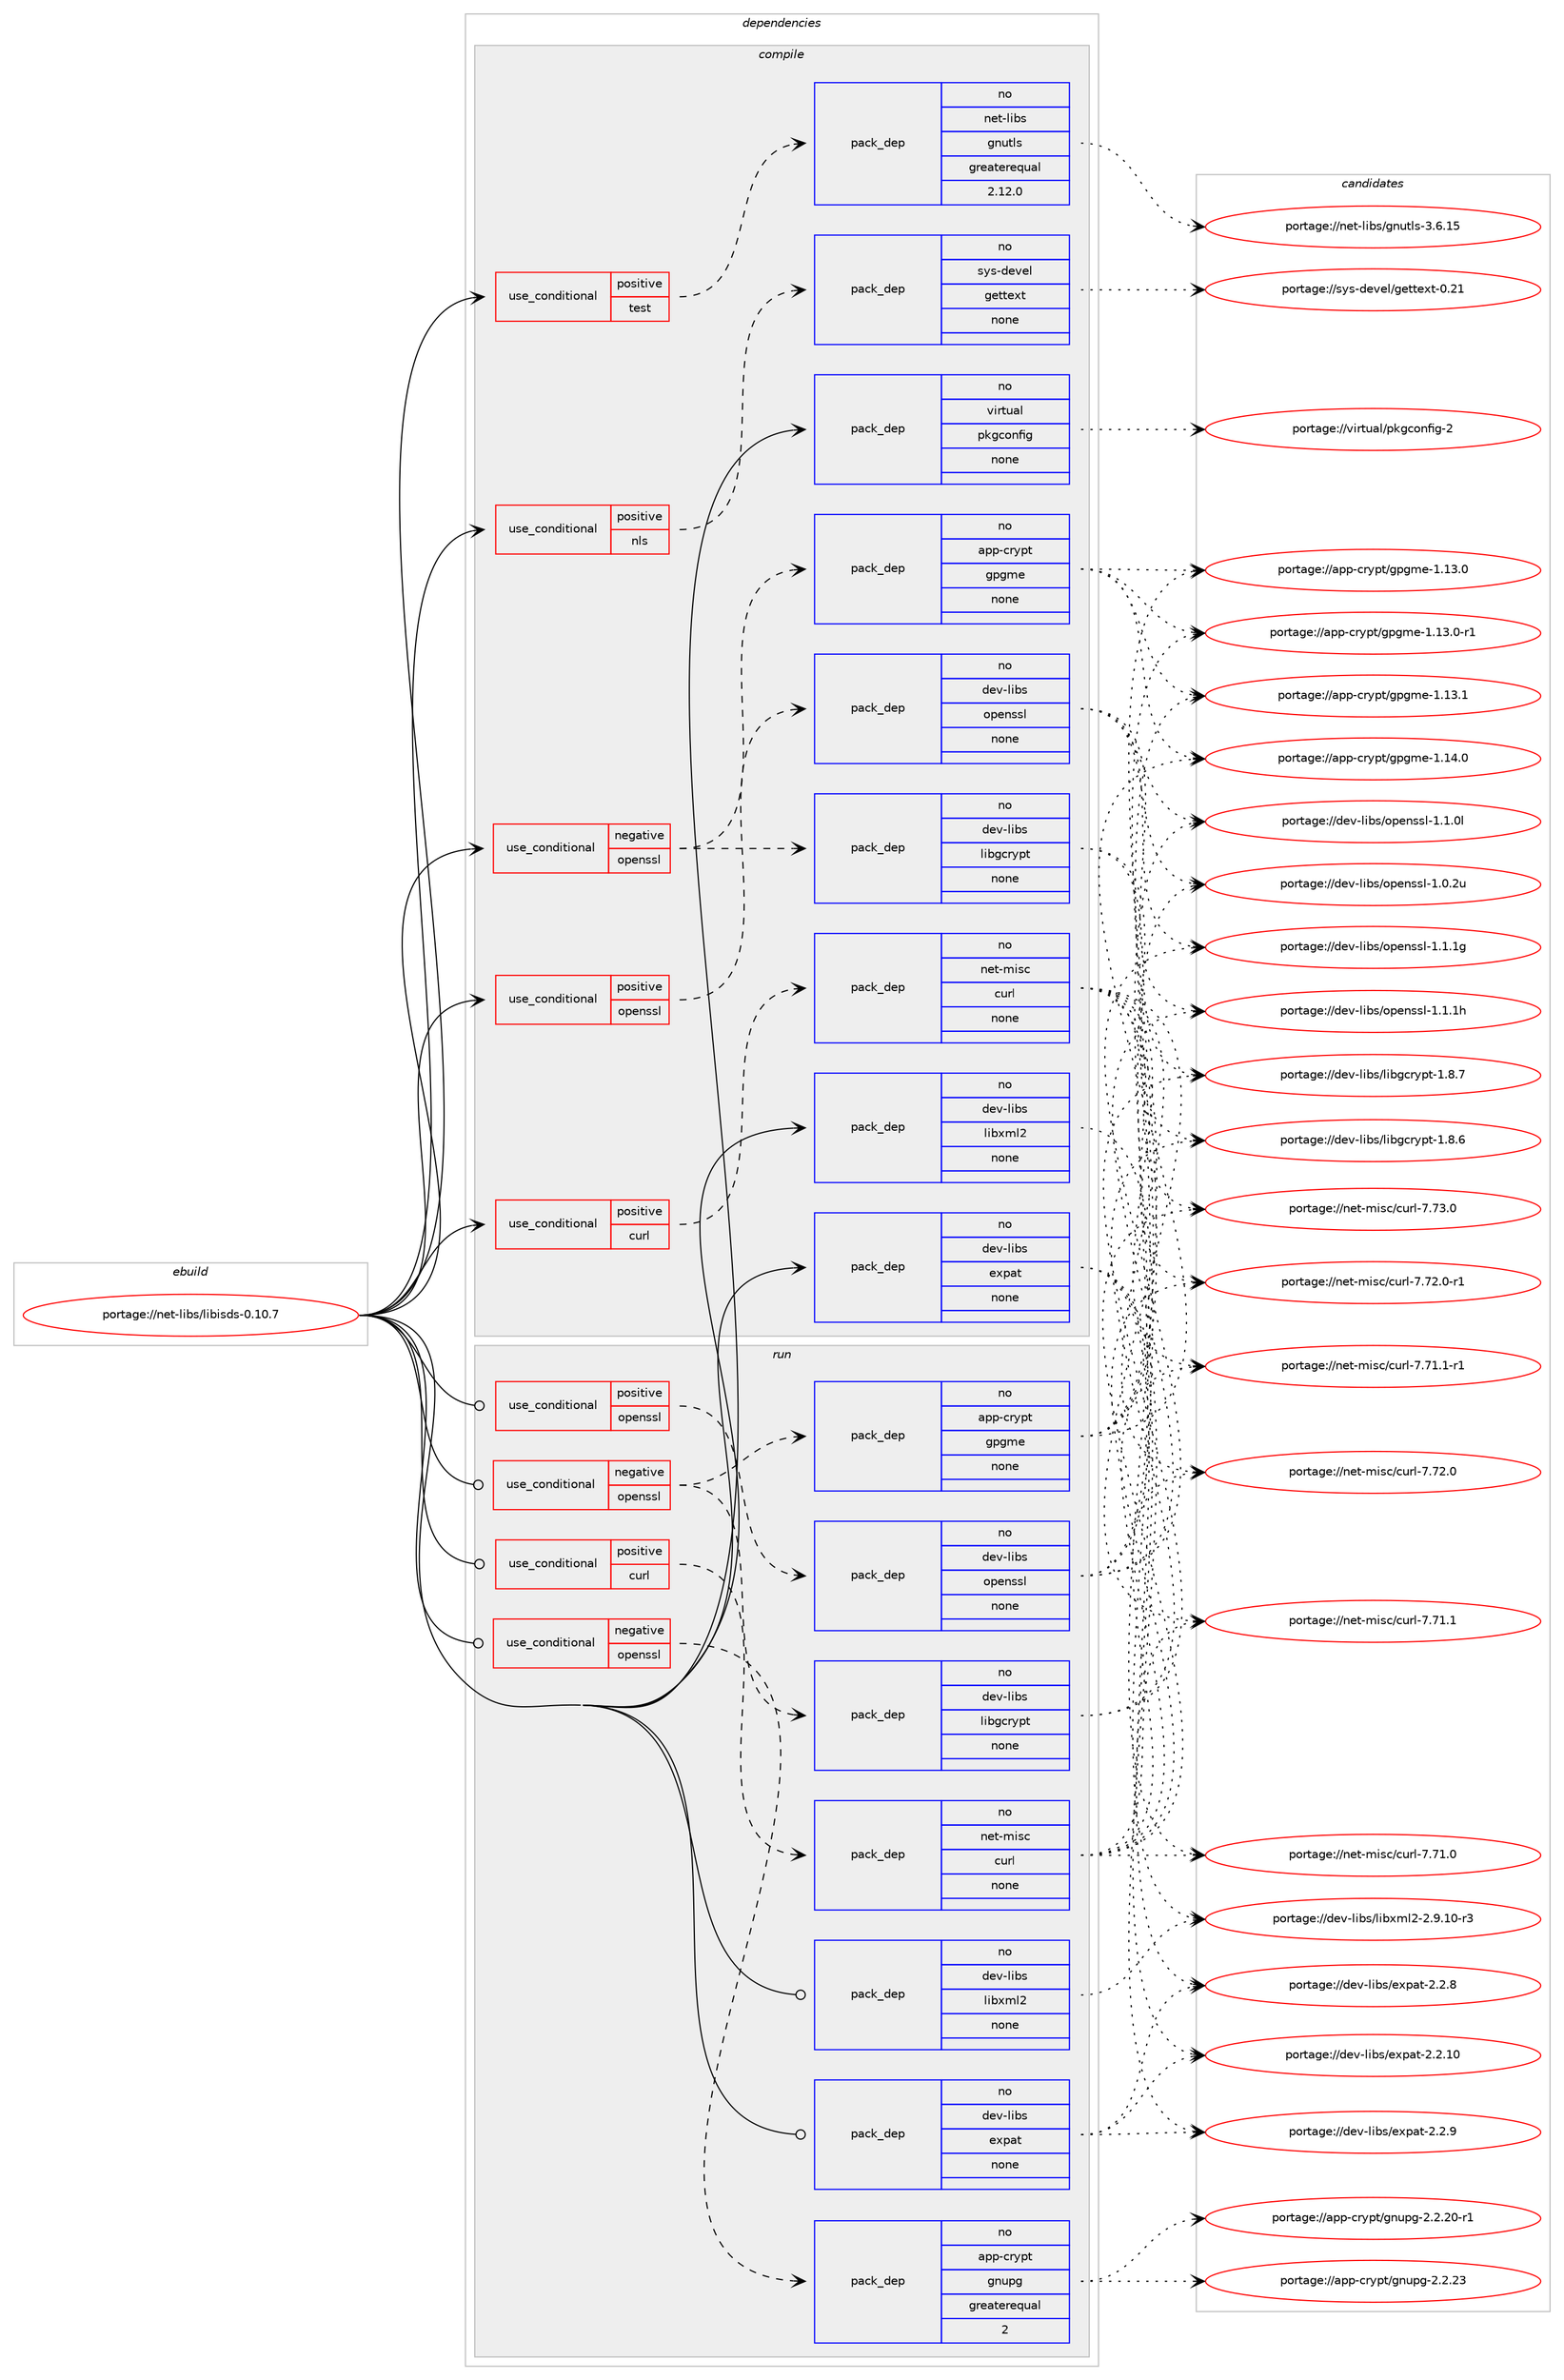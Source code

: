 digraph prolog {

# *************
# Graph options
# *************

newrank=true;
concentrate=true;
compound=true;
graph [rankdir=LR,fontname=Helvetica,fontsize=10,ranksep=1.5];#, ranksep=2.5, nodesep=0.2];
edge  [arrowhead=vee];
node  [fontname=Helvetica,fontsize=10];

# **********
# The ebuild
# **********

subgraph cluster_leftcol {
color=gray;
rank=same;
label=<<i>ebuild</i>>;
id [label="portage://net-libs/libisds-0.10.7", color=red, width=4, href="../net-libs/libisds-0.10.7.svg"];
}

# ****************
# The dependencies
# ****************

subgraph cluster_midcol {
color=gray;
label=<<i>dependencies</i>>;
subgraph cluster_compile {
fillcolor="#eeeeee";
style=filled;
label=<<i>compile</i>>;
subgraph cond680 {
dependency3878 [label=<<TABLE BORDER="0" CELLBORDER="1" CELLSPACING="0" CELLPADDING="4"><TR><TD ROWSPAN="3" CELLPADDING="10">use_conditional</TD></TR><TR><TD>negative</TD></TR><TR><TD>openssl</TD></TR></TABLE>>, shape=none, color=red];
subgraph pack3155 {
dependency3879 [label=<<TABLE BORDER="0" CELLBORDER="1" CELLSPACING="0" CELLPADDING="4" WIDTH="220"><TR><TD ROWSPAN="6" CELLPADDING="30">pack_dep</TD></TR><TR><TD WIDTH="110">no</TD></TR><TR><TD>app-crypt</TD></TR><TR><TD>gpgme</TD></TR><TR><TD>none</TD></TR><TR><TD></TD></TR></TABLE>>, shape=none, color=blue];
}
dependency3878:e -> dependency3879:w [weight=20,style="dashed",arrowhead="vee"];
subgraph pack3156 {
dependency3880 [label=<<TABLE BORDER="0" CELLBORDER="1" CELLSPACING="0" CELLPADDING="4" WIDTH="220"><TR><TD ROWSPAN="6" CELLPADDING="30">pack_dep</TD></TR><TR><TD WIDTH="110">no</TD></TR><TR><TD>dev-libs</TD></TR><TR><TD>libgcrypt</TD></TR><TR><TD>none</TD></TR><TR><TD></TD></TR></TABLE>>, shape=none, color=blue];
}
dependency3878:e -> dependency3880:w [weight=20,style="dashed",arrowhead="vee"];
}
id:e -> dependency3878:w [weight=20,style="solid",arrowhead="vee"];
subgraph cond681 {
dependency3881 [label=<<TABLE BORDER="0" CELLBORDER="1" CELLSPACING="0" CELLPADDING="4"><TR><TD ROWSPAN="3" CELLPADDING="10">use_conditional</TD></TR><TR><TD>positive</TD></TR><TR><TD>curl</TD></TR></TABLE>>, shape=none, color=red];
subgraph pack3157 {
dependency3882 [label=<<TABLE BORDER="0" CELLBORDER="1" CELLSPACING="0" CELLPADDING="4" WIDTH="220"><TR><TD ROWSPAN="6" CELLPADDING="30">pack_dep</TD></TR><TR><TD WIDTH="110">no</TD></TR><TR><TD>net-misc</TD></TR><TR><TD>curl</TD></TR><TR><TD>none</TD></TR><TR><TD></TD></TR></TABLE>>, shape=none, color=blue];
}
dependency3881:e -> dependency3882:w [weight=20,style="dashed",arrowhead="vee"];
}
id:e -> dependency3881:w [weight=20,style="solid",arrowhead="vee"];
subgraph cond682 {
dependency3883 [label=<<TABLE BORDER="0" CELLBORDER="1" CELLSPACING="0" CELLPADDING="4"><TR><TD ROWSPAN="3" CELLPADDING="10">use_conditional</TD></TR><TR><TD>positive</TD></TR><TR><TD>nls</TD></TR></TABLE>>, shape=none, color=red];
subgraph pack3158 {
dependency3884 [label=<<TABLE BORDER="0" CELLBORDER="1" CELLSPACING="0" CELLPADDING="4" WIDTH="220"><TR><TD ROWSPAN="6" CELLPADDING="30">pack_dep</TD></TR><TR><TD WIDTH="110">no</TD></TR><TR><TD>sys-devel</TD></TR><TR><TD>gettext</TD></TR><TR><TD>none</TD></TR><TR><TD></TD></TR></TABLE>>, shape=none, color=blue];
}
dependency3883:e -> dependency3884:w [weight=20,style="dashed",arrowhead="vee"];
}
id:e -> dependency3883:w [weight=20,style="solid",arrowhead="vee"];
subgraph cond683 {
dependency3885 [label=<<TABLE BORDER="0" CELLBORDER="1" CELLSPACING="0" CELLPADDING="4"><TR><TD ROWSPAN="3" CELLPADDING="10">use_conditional</TD></TR><TR><TD>positive</TD></TR><TR><TD>openssl</TD></TR></TABLE>>, shape=none, color=red];
subgraph pack3159 {
dependency3886 [label=<<TABLE BORDER="0" CELLBORDER="1" CELLSPACING="0" CELLPADDING="4" WIDTH="220"><TR><TD ROWSPAN="6" CELLPADDING="30">pack_dep</TD></TR><TR><TD WIDTH="110">no</TD></TR><TR><TD>dev-libs</TD></TR><TR><TD>openssl</TD></TR><TR><TD>none</TD></TR><TR><TD></TD></TR></TABLE>>, shape=none, color=blue];
}
dependency3885:e -> dependency3886:w [weight=20,style="dashed",arrowhead="vee"];
}
id:e -> dependency3885:w [weight=20,style="solid",arrowhead="vee"];
subgraph cond684 {
dependency3887 [label=<<TABLE BORDER="0" CELLBORDER="1" CELLSPACING="0" CELLPADDING="4"><TR><TD ROWSPAN="3" CELLPADDING="10">use_conditional</TD></TR><TR><TD>positive</TD></TR><TR><TD>test</TD></TR></TABLE>>, shape=none, color=red];
subgraph pack3160 {
dependency3888 [label=<<TABLE BORDER="0" CELLBORDER="1" CELLSPACING="0" CELLPADDING="4" WIDTH="220"><TR><TD ROWSPAN="6" CELLPADDING="30">pack_dep</TD></TR><TR><TD WIDTH="110">no</TD></TR><TR><TD>net-libs</TD></TR><TR><TD>gnutls</TD></TR><TR><TD>greaterequal</TD></TR><TR><TD>2.12.0</TD></TR></TABLE>>, shape=none, color=blue];
}
dependency3887:e -> dependency3888:w [weight=20,style="dashed",arrowhead="vee"];
}
id:e -> dependency3887:w [weight=20,style="solid",arrowhead="vee"];
subgraph pack3161 {
dependency3889 [label=<<TABLE BORDER="0" CELLBORDER="1" CELLSPACING="0" CELLPADDING="4" WIDTH="220"><TR><TD ROWSPAN="6" CELLPADDING="30">pack_dep</TD></TR><TR><TD WIDTH="110">no</TD></TR><TR><TD>dev-libs</TD></TR><TR><TD>expat</TD></TR><TR><TD>none</TD></TR><TR><TD></TD></TR></TABLE>>, shape=none, color=blue];
}
id:e -> dependency3889:w [weight=20,style="solid",arrowhead="vee"];
subgraph pack3162 {
dependency3890 [label=<<TABLE BORDER="0" CELLBORDER="1" CELLSPACING="0" CELLPADDING="4" WIDTH="220"><TR><TD ROWSPAN="6" CELLPADDING="30">pack_dep</TD></TR><TR><TD WIDTH="110">no</TD></TR><TR><TD>dev-libs</TD></TR><TR><TD>libxml2</TD></TR><TR><TD>none</TD></TR><TR><TD></TD></TR></TABLE>>, shape=none, color=blue];
}
id:e -> dependency3890:w [weight=20,style="solid",arrowhead="vee"];
subgraph pack3163 {
dependency3891 [label=<<TABLE BORDER="0" CELLBORDER="1" CELLSPACING="0" CELLPADDING="4" WIDTH="220"><TR><TD ROWSPAN="6" CELLPADDING="30">pack_dep</TD></TR><TR><TD WIDTH="110">no</TD></TR><TR><TD>virtual</TD></TR><TR><TD>pkgconfig</TD></TR><TR><TD>none</TD></TR><TR><TD></TD></TR></TABLE>>, shape=none, color=blue];
}
id:e -> dependency3891:w [weight=20,style="solid",arrowhead="vee"];
}
subgraph cluster_compileandrun {
fillcolor="#eeeeee";
style=filled;
label=<<i>compile and run</i>>;
}
subgraph cluster_run {
fillcolor="#eeeeee";
style=filled;
label=<<i>run</i>>;
subgraph cond685 {
dependency3892 [label=<<TABLE BORDER="0" CELLBORDER="1" CELLSPACING="0" CELLPADDING="4"><TR><TD ROWSPAN="3" CELLPADDING="10">use_conditional</TD></TR><TR><TD>negative</TD></TR><TR><TD>openssl</TD></TR></TABLE>>, shape=none, color=red];
subgraph pack3164 {
dependency3893 [label=<<TABLE BORDER="0" CELLBORDER="1" CELLSPACING="0" CELLPADDING="4" WIDTH="220"><TR><TD ROWSPAN="6" CELLPADDING="30">pack_dep</TD></TR><TR><TD WIDTH="110">no</TD></TR><TR><TD>app-crypt</TD></TR><TR><TD>gnupg</TD></TR><TR><TD>greaterequal</TD></TR><TR><TD>2</TD></TR></TABLE>>, shape=none, color=blue];
}
dependency3892:e -> dependency3893:w [weight=20,style="dashed",arrowhead="vee"];
}
id:e -> dependency3892:w [weight=20,style="solid",arrowhead="odot"];
subgraph cond686 {
dependency3894 [label=<<TABLE BORDER="0" CELLBORDER="1" CELLSPACING="0" CELLPADDING="4"><TR><TD ROWSPAN="3" CELLPADDING="10">use_conditional</TD></TR><TR><TD>negative</TD></TR><TR><TD>openssl</TD></TR></TABLE>>, shape=none, color=red];
subgraph pack3165 {
dependency3895 [label=<<TABLE BORDER="0" CELLBORDER="1" CELLSPACING="0" CELLPADDING="4" WIDTH="220"><TR><TD ROWSPAN="6" CELLPADDING="30">pack_dep</TD></TR><TR><TD WIDTH="110">no</TD></TR><TR><TD>app-crypt</TD></TR><TR><TD>gpgme</TD></TR><TR><TD>none</TD></TR><TR><TD></TD></TR></TABLE>>, shape=none, color=blue];
}
dependency3894:e -> dependency3895:w [weight=20,style="dashed",arrowhead="vee"];
subgraph pack3166 {
dependency3896 [label=<<TABLE BORDER="0" CELLBORDER="1" CELLSPACING="0" CELLPADDING="4" WIDTH="220"><TR><TD ROWSPAN="6" CELLPADDING="30">pack_dep</TD></TR><TR><TD WIDTH="110">no</TD></TR><TR><TD>dev-libs</TD></TR><TR><TD>libgcrypt</TD></TR><TR><TD>none</TD></TR><TR><TD></TD></TR></TABLE>>, shape=none, color=blue];
}
dependency3894:e -> dependency3896:w [weight=20,style="dashed",arrowhead="vee"];
}
id:e -> dependency3894:w [weight=20,style="solid",arrowhead="odot"];
subgraph cond687 {
dependency3897 [label=<<TABLE BORDER="0" CELLBORDER="1" CELLSPACING="0" CELLPADDING="4"><TR><TD ROWSPAN="3" CELLPADDING="10">use_conditional</TD></TR><TR><TD>positive</TD></TR><TR><TD>curl</TD></TR></TABLE>>, shape=none, color=red];
subgraph pack3167 {
dependency3898 [label=<<TABLE BORDER="0" CELLBORDER="1" CELLSPACING="0" CELLPADDING="4" WIDTH="220"><TR><TD ROWSPAN="6" CELLPADDING="30">pack_dep</TD></TR><TR><TD WIDTH="110">no</TD></TR><TR><TD>net-misc</TD></TR><TR><TD>curl</TD></TR><TR><TD>none</TD></TR><TR><TD></TD></TR></TABLE>>, shape=none, color=blue];
}
dependency3897:e -> dependency3898:w [weight=20,style="dashed",arrowhead="vee"];
}
id:e -> dependency3897:w [weight=20,style="solid",arrowhead="odot"];
subgraph cond688 {
dependency3899 [label=<<TABLE BORDER="0" CELLBORDER="1" CELLSPACING="0" CELLPADDING="4"><TR><TD ROWSPAN="3" CELLPADDING="10">use_conditional</TD></TR><TR><TD>positive</TD></TR><TR><TD>openssl</TD></TR></TABLE>>, shape=none, color=red];
subgraph pack3168 {
dependency3900 [label=<<TABLE BORDER="0" CELLBORDER="1" CELLSPACING="0" CELLPADDING="4" WIDTH="220"><TR><TD ROWSPAN="6" CELLPADDING="30">pack_dep</TD></TR><TR><TD WIDTH="110">no</TD></TR><TR><TD>dev-libs</TD></TR><TR><TD>openssl</TD></TR><TR><TD>none</TD></TR><TR><TD></TD></TR></TABLE>>, shape=none, color=blue];
}
dependency3899:e -> dependency3900:w [weight=20,style="dashed",arrowhead="vee"];
}
id:e -> dependency3899:w [weight=20,style="solid",arrowhead="odot"];
subgraph pack3169 {
dependency3901 [label=<<TABLE BORDER="0" CELLBORDER="1" CELLSPACING="0" CELLPADDING="4" WIDTH="220"><TR><TD ROWSPAN="6" CELLPADDING="30">pack_dep</TD></TR><TR><TD WIDTH="110">no</TD></TR><TR><TD>dev-libs</TD></TR><TR><TD>expat</TD></TR><TR><TD>none</TD></TR><TR><TD></TD></TR></TABLE>>, shape=none, color=blue];
}
id:e -> dependency3901:w [weight=20,style="solid",arrowhead="odot"];
subgraph pack3170 {
dependency3902 [label=<<TABLE BORDER="0" CELLBORDER="1" CELLSPACING="0" CELLPADDING="4" WIDTH="220"><TR><TD ROWSPAN="6" CELLPADDING="30">pack_dep</TD></TR><TR><TD WIDTH="110">no</TD></TR><TR><TD>dev-libs</TD></TR><TR><TD>libxml2</TD></TR><TR><TD>none</TD></TR><TR><TD></TD></TR></TABLE>>, shape=none, color=blue];
}
id:e -> dependency3902:w [weight=20,style="solid",arrowhead="odot"];
}
}

# **************
# The candidates
# **************

subgraph cluster_choices {
rank=same;
color=gray;
label=<<i>candidates</i>>;

subgraph choice3155 {
color=black;
nodesep=1;
choice9711211245991141211121164710311210310910145494649524648 [label="portage://app-crypt/gpgme-1.14.0", color=red, width=4,href="../app-crypt/gpgme-1.14.0.svg"];
choice9711211245991141211121164710311210310910145494649514649 [label="portage://app-crypt/gpgme-1.13.1", color=red, width=4,href="../app-crypt/gpgme-1.13.1.svg"];
choice97112112459911412111211647103112103109101454946495146484511449 [label="portage://app-crypt/gpgme-1.13.0-r1", color=red, width=4,href="../app-crypt/gpgme-1.13.0-r1.svg"];
choice9711211245991141211121164710311210310910145494649514648 [label="portage://app-crypt/gpgme-1.13.0", color=red, width=4,href="../app-crypt/gpgme-1.13.0.svg"];
dependency3879:e -> choice9711211245991141211121164710311210310910145494649524648:w [style=dotted,weight="100"];
dependency3879:e -> choice9711211245991141211121164710311210310910145494649514649:w [style=dotted,weight="100"];
dependency3879:e -> choice97112112459911412111211647103112103109101454946495146484511449:w [style=dotted,weight="100"];
dependency3879:e -> choice9711211245991141211121164710311210310910145494649514648:w [style=dotted,weight="100"];
}
subgraph choice3156 {
color=black;
nodesep=1;
choice1001011184510810598115471081059810399114121112116454946564655 [label="portage://dev-libs/libgcrypt-1.8.7", color=red, width=4,href="../dev-libs/libgcrypt-1.8.7.svg"];
choice1001011184510810598115471081059810399114121112116454946564654 [label="portage://dev-libs/libgcrypt-1.8.6", color=red, width=4,href="../dev-libs/libgcrypt-1.8.6.svg"];
dependency3880:e -> choice1001011184510810598115471081059810399114121112116454946564655:w [style=dotted,weight="100"];
dependency3880:e -> choice1001011184510810598115471081059810399114121112116454946564654:w [style=dotted,weight="100"];
}
subgraph choice3157 {
color=black;
nodesep=1;
choice1101011164510910511599479911711410845554655514648 [label="portage://net-misc/curl-7.73.0", color=red, width=4,href="../net-misc/curl-7.73.0.svg"];
choice11010111645109105115994799117114108455546555046484511449 [label="portage://net-misc/curl-7.72.0-r1", color=red, width=4,href="../net-misc/curl-7.72.0-r1.svg"];
choice1101011164510910511599479911711410845554655504648 [label="portage://net-misc/curl-7.72.0", color=red, width=4,href="../net-misc/curl-7.72.0.svg"];
choice11010111645109105115994799117114108455546554946494511449 [label="portage://net-misc/curl-7.71.1-r1", color=red, width=4,href="../net-misc/curl-7.71.1-r1.svg"];
choice1101011164510910511599479911711410845554655494649 [label="portage://net-misc/curl-7.71.1", color=red, width=4,href="../net-misc/curl-7.71.1.svg"];
choice1101011164510910511599479911711410845554655494648 [label="portage://net-misc/curl-7.71.0", color=red, width=4,href="../net-misc/curl-7.71.0.svg"];
dependency3882:e -> choice1101011164510910511599479911711410845554655514648:w [style=dotted,weight="100"];
dependency3882:e -> choice11010111645109105115994799117114108455546555046484511449:w [style=dotted,weight="100"];
dependency3882:e -> choice1101011164510910511599479911711410845554655504648:w [style=dotted,weight="100"];
dependency3882:e -> choice11010111645109105115994799117114108455546554946494511449:w [style=dotted,weight="100"];
dependency3882:e -> choice1101011164510910511599479911711410845554655494649:w [style=dotted,weight="100"];
dependency3882:e -> choice1101011164510910511599479911711410845554655494648:w [style=dotted,weight="100"];
}
subgraph choice3158 {
color=black;
nodesep=1;
choice11512111545100101118101108471031011161161011201164548465049 [label="portage://sys-devel/gettext-0.21", color=red, width=4,href="../sys-devel/gettext-0.21.svg"];
dependency3884:e -> choice11512111545100101118101108471031011161161011201164548465049:w [style=dotted,weight="100"];
}
subgraph choice3159 {
color=black;
nodesep=1;
choice100101118451081059811547111112101110115115108454946494649104 [label="portage://dev-libs/openssl-1.1.1h", color=red, width=4,href="../dev-libs/openssl-1.1.1h.svg"];
choice100101118451081059811547111112101110115115108454946494649103 [label="portage://dev-libs/openssl-1.1.1g", color=red, width=4,href="../dev-libs/openssl-1.1.1g.svg"];
choice100101118451081059811547111112101110115115108454946494648108 [label="portage://dev-libs/openssl-1.1.0l", color=red, width=4,href="../dev-libs/openssl-1.1.0l.svg"];
choice100101118451081059811547111112101110115115108454946484650117 [label="portage://dev-libs/openssl-1.0.2u", color=red, width=4,href="../dev-libs/openssl-1.0.2u.svg"];
dependency3886:e -> choice100101118451081059811547111112101110115115108454946494649104:w [style=dotted,weight="100"];
dependency3886:e -> choice100101118451081059811547111112101110115115108454946494649103:w [style=dotted,weight="100"];
dependency3886:e -> choice100101118451081059811547111112101110115115108454946494648108:w [style=dotted,weight="100"];
dependency3886:e -> choice100101118451081059811547111112101110115115108454946484650117:w [style=dotted,weight="100"];
}
subgraph choice3160 {
color=black;
nodesep=1;
choice11010111645108105981154710311011711610811545514654464953 [label="portage://net-libs/gnutls-3.6.15", color=red, width=4,href="../net-libs/gnutls-3.6.15.svg"];
dependency3888:e -> choice11010111645108105981154710311011711610811545514654464953:w [style=dotted,weight="100"];
}
subgraph choice3161 {
color=black;
nodesep=1;
choice10010111845108105981154710112011297116455046504657 [label="portage://dev-libs/expat-2.2.9", color=red, width=4,href="../dev-libs/expat-2.2.9.svg"];
choice10010111845108105981154710112011297116455046504656 [label="portage://dev-libs/expat-2.2.8", color=red, width=4,href="../dev-libs/expat-2.2.8.svg"];
choice1001011184510810598115471011201129711645504650464948 [label="portage://dev-libs/expat-2.2.10", color=red, width=4,href="../dev-libs/expat-2.2.10.svg"];
dependency3889:e -> choice10010111845108105981154710112011297116455046504657:w [style=dotted,weight="100"];
dependency3889:e -> choice10010111845108105981154710112011297116455046504656:w [style=dotted,weight="100"];
dependency3889:e -> choice1001011184510810598115471011201129711645504650464948:w [style=dotted,weight="100"];
}
subgraph choice3162 {
color=black;
nodesep=1;
choice1001011184510810598115471081059812010910850455046574649484511451 [label="portage://dev-libs/libxml2-2.9.10-r3", color=red, width=4,href="../dev-libs/libxml2-2.9.10-r3.svg"];
dependency3890:e -> choice1001011184510810598115471081059812010910850455046574649484511451:w [style=dotted,weight="100"];
}
subgraph choice3163 {
color=black;
nodesep=1;
choice1181051141161179710847112107103991111101021051034550 [label="portage://virtual/pkgconfig-2", color=red, width=4,href="../virtual/pkgconfig-2.svg"];
dependency3891:e -> choice1181051141161179710847112107103991111101021051034550:w [style=dotted,weight="100"];
}
subgraph choice3164 {
color=black;
nodesep=1;
choice9711211245991141211121164710311011711210345504650465051 [label="portage://app-crypt/gnupg-2.2.23", color=red, width=4,href="../app-crypt/gnupg-2.2.23.svg"];
choice97112112459911412111211647103110117112103455046504650484511449 [label="portage://app-crypt/gnupg-2.2.20-r1", color=red, width=4,href="../app-crypt/gnupg-2.2.20-r1.svg"];
dependency3893:e -> choice9711211245991141211121164710311011711210345504650465051:w [style=dotted,weight="100"];
dependency3893:e -> choice97112112459911412111211647103110117112103455046504650484511449:w [style=dotted,weight="100"];
}
subgraph choice3165 {
color=black;
nodesep=1;
choice9711211245991141211121164710311210310910145494649524648 [label="portage://app-crypt/gpgme-1.14.0", color=red, width=4,href="../app-crypt/gpgme-1.14.0.svg"];
choice9711211245991141211121164710311210310910145494649514649 [label="portage://app-crypt/gpgme-1.13.1", color=red, width=4,href="../app-crypt/gpgme-1.13.1.svg"];
choice97112112459911412111211647103112103109101454946495146484511449 [label="portage://app-crypt/gpgme-1.13.0-r1", color=red, width=4,href="../app-crypt/gpgme-1.13.0-r1.svg"];
choice9711211245991141211121164710311210310910145494649514648 [label="portage://app-crypt/gpgme-1.13.0", color=red, width=4,href="../app-crypt/gpgme-1.13.0.svg"];
dependency3895:e -> choice9711211245991141211121164710311210310910145494649524648:w [style=dotted,weight="100"];
dependency3895:e -> choice9711211245991141211121164710311210310910145494649514649:w [style=dotted,weight="100"];
dependency3895:e -> choice97112112459911412111211647103112103109101454946495146484511449:w [style=dotted,weight="100"];
dependency3895:e -> choice9711211245991141211121164710311210310910145494649514648:w [style=dotted,weight="100"];
}
subgraph choice3166 {
color=black;
nodesep=1;
choice1001011184510810598115471081059810399114121112116454946564655 [label="portage://dev-libs/libgcrypt-1.8.7", color=red, width=4,href="../dev-libs/libgcrypt-1.8.7.svg"];
choice1001011184510810598115471081059810399114121112116454946564654 [label="portage://dev-libs/libgcrypt-1.8.6", color=red, width=4,href="../dev-libs/libgcrypt-1.8.6.svg"];
dependency3896:e -> choice1001011184510810598115471081059810399114121112116454946564655:w [style=dotted,weight="100"];
dependency3896:e -> choice1001011184510810598115471081059810399114121112116454946564654:w [style=dotted,weight="100"];
}
subgraph choice3167 {
color=black;
nodesep=1;
choice1101011164510910511599479911711410845554655514648 [label="portage://net-misc/curl-7.73.0", color=red, width=4,href="../net-misc/curl-7.73.0.svg"];
choice11010111645109105115994799117114108455546555046484511449 [label="portage://net-misc/curl-7.72.0-r1", color=red, width=4,href="../net-misc/curl-7.72.0-r1.svg"];
choice1101011164510910511599479911711410845554655504648 [label="portage://net-misc/curl-7.72.0", color=red, width=4,href="../net-misc/curl-7.72.0.svg"];
choice11010111645109105115994799117114108455546554946494511449 [label="portage://net-misc/curl-7.71.1-r1", color=red, width=4,href="../net-misc/curl-7.71.1-r1.svg"];
choice1101011164510910511599479911711410845554655494649 [label="portage://net-misc/curl-7.71.1", color=red, width=4,href="../net-misc/curl-7.71.1.svg"];
choice1101011164510910511599479911711410845554655494648 [label="portage://net-misc/curl-7.71.0", color=red, width=4,href="../net-misc/curl-7.71.0.svg"];
dependency3898:e -> choice1101011164510910511599479911711410845554655514648:w [style=dotted,weight="100"];
dependency3898:e -> choice11010111645109105115994799117114108455546555046484511449:w [style=dotted,weight="100"];
dependency3898:e -> choice1101011164510910511599479911711410845554655504648:w [style=dotted,weight="100"];
dependency3898:e -> choice11010111645109105115994799117114108455546554946494511449:w [style=dotted,weight="100"];
dependency3898:e -> choice1101011164510910511599479911711410845554655494649:w [style=dotted,weight="100"];
dependency3898:e -> choice1101011164510910511599479911711410845554655494648:w [style=dotted,weight="100"];
}
subgraph choice3168 {
color=black;
nodesep=1;
choice100101118451081059811547111112101110115115108454946494649104 [label="portage://dev-libs/openssl-1.1.1h", color=red, width=4,href="../dev-libs/openssl-1.1.1h.svg"];
choice100101118451081059811547111112101110115115108454946494649103 [label="portage://dev-libs/openssl-1.1.1g", color=red, width=4,href="../dev-libs/openssl-1.1.1g.svg"];
choice100101118451081059811547111112101110115115108454946494648108 [label="portage://dev-libs/openssl-1.1.0l", color=red, width=4,href="../dev-libs/openssl-1.1.0l.svg"];
choice100101118451081059811547111112101110115115108454946484650117 [label="portage://dev-libs/openssl-1.0.2u", color=red, width=4,href="../dev-libs/openssl-1.0.2u.svg"];
dependency3900:e -> choice100101118451081059811547111112101110115115108454946494649104:w [style=dotted,weight="100"];
dependency3900:e -> choice100101118451081059811547111112101110115115108454946494649103:w [style=dotted,weight="100"];
dependency3900:e -> choice100101118451081059811547111112101110115115108454946494648108:w [style=dotted,weight="100"];
dependency3900:e -> choice100101118451081059811547111112101110115115108454946484650117:w [style=dotted,weight="100"];
}
subgraph choice3169 {
color=black;
nodesep=1;
choice10010111845108105981154710112011297116455046504657 [label="portage://dev-libs/expat-2.2.9", color=red, width=4,href="../dev-libs/expat-2.2.9.svg"];
choice10010111845108105981154710112011297116455046504656 [label="portage://dev-libs/expat-2.2.8", color=red, width=4,href="../dev-libs/expat-2.2.8.svg"];
choice1001011184510810598115471011201129711645504650464948 [label="portage://dev-libs/expat-2.2.10", color=red, width=4,href="../dev-libs/expat-2.2.10.svg"];
dependency3901:e -> choice10010111845108105981154710112011297116455046504657:w [style=dotted,weight="100"];
dependency3901:e -> choice10010111845108105981154710112011297116455046504656:w [style=dotted,weight="100"];
dependency3901:e -> choice1001011184510810598115471011201129711645504650464948:w [style=dotted,weight="100"];
}
subgraph choice3170 {
color=black;
nodesep=1;
choice1001011184510810598115471081059812010910850455046574649484511451 [label="portage://dev-libs/libxml2-2.9.10-r3", color=red, width=4,href="../dev-libs/libxml2-2.9.10-r3.svg"];
dependency3902:e -> choice1001011184510810598115471081059812010910850455046574649484511451:w [style=dotted,weight="100"];
}
}

}
